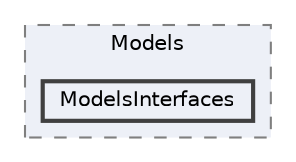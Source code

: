 digraph "LogicLayer/Dojo/Models/ModelsInterfaces"
{
 // LATEX_PDF_SIZE
  bgcolor="transparent";
  edge [fontname=Helvetica,fontsize=10,labelfontname=Helvetica,labelfontsize=10];
  node [fontname=Helvetica,fontsize=10,shape=box,height=0.2,width=0.4];
  compound=true
  subgraph clusterdir_e2ae88535ebd72284cf8979c14d55523 {
    graph [ bgcolor="#edf0f7", pencolor="grey50", label="Models", fontname=Helvetica,fontsize=10 style="filled,dashed", URL="dir_e2ae88535ebd72284cf8979c14d55523.html",tooltip=""]
  dir_fca651c2f4221c110af18b3780284fe7 [label="ModelsInterfaces", fillcolor="#edf0f7", color="grey25", style="filled,bold", URL="dir_fca651c2f4221c110af18b3780284fe7.html",tooltip=""];
  }
}
